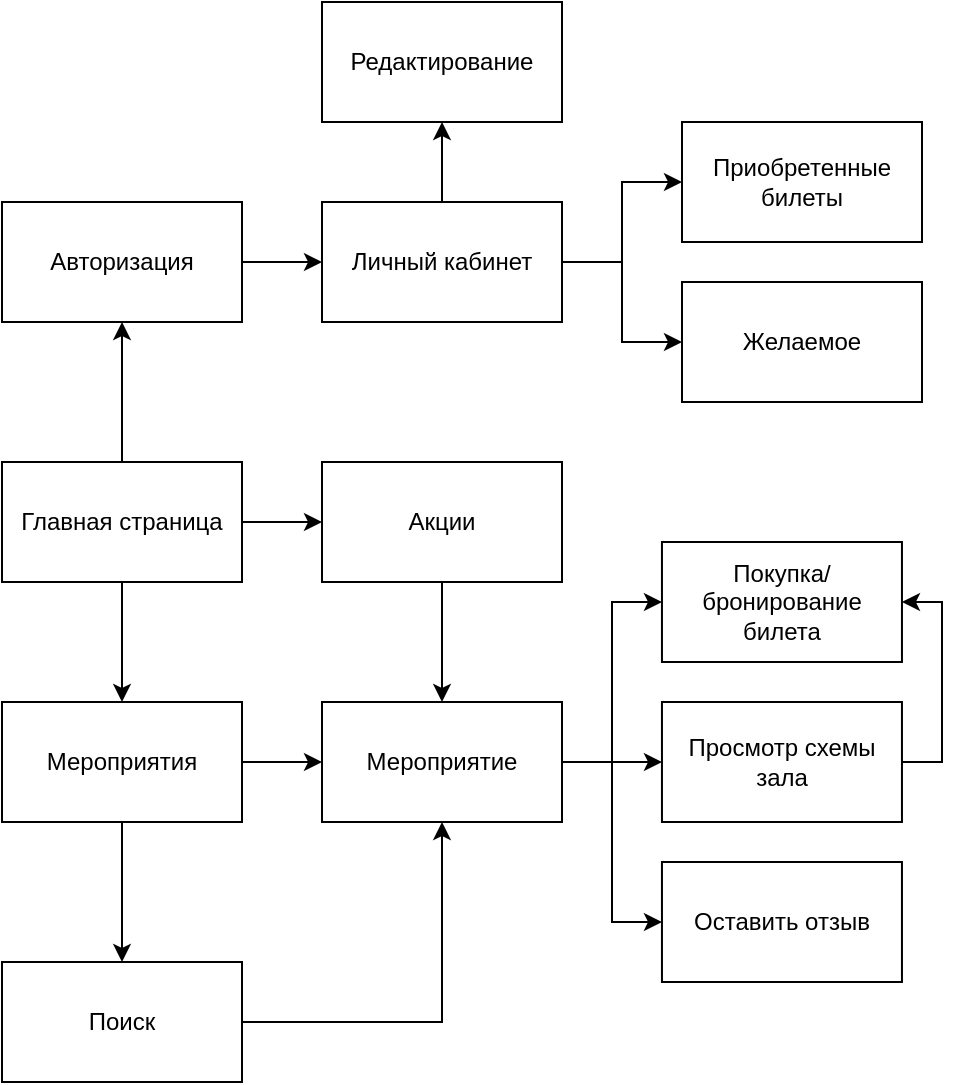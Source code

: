 <mxfile version="22.1.2" type="device">
  <diagram name="Страница — 1" id="I3ibwsfcRLccU0h-Jss8">
    <mxGraphModel dx="643" dy="833" grid="1" gridSize="10" guides="1" tooltips="1" connect="1" arrows="1" fold="1" page="1" pageScale="1" pageWidth="827" pageHeight="1169" math="0" shadow="0">
      <root>
        <mxCell id="0" />
        <mxCell id="1" parent="0" />
        <mxCell id="oOGNIqgAqaKnAAO6HUpm-18" value="" style="edgeStyle=orthogonalEdgeStyle;rounded=0;orthogonalLoop=1;jettySize=auto;html=1;" edge="1" parent="1" source="oOGNIqgAqaKnAAO6HUpm-5" target="oOGNIqgAqaKnAAO6HUpm-13">
          <mxGeometry relative="1" as="geometry" />
        </mxCell>
        <mxCell id="oOGNIqgAqaKnAAO6HUpm-21" value="" style="edgeStyle=orthogonalEdgeStyle;rounded=0;orthogonalLoop=1;jettySize=auto;html=1;" edge="1" parent="1" source="oOGNIqgAqaKnAAO6HUpm-5" target="oOGNIqgAqaKnAAO6HUpm-10">
          <mxGeometry relative="1" as="geometry" />
        </mxCell>
        <mxCell id="oOGNIqgAqaKnAAO6HUpm-33" style="edgeStyle=orthogonalEdgeStyle;rounded=0;orthogonalLoop=1;jettySize=auto;html=1;exitX=1;exitY=0.5;exitDx=0;exitDy=0;entryX=0;entryY=0.5;entryDx=0;entryDy=0;" edge="1" parent="1" source="oOGNIqgAqaKnAAO6HUpm-5" target="oOGNIqgAqaKnAAO6HUpm-32">
          <mxGeometry relative="1" as="geometry" />
        </mxCell>
        <mxCell id="oOGNIqgAqaKnAAO6HUpm-5" value="Главная страница" style="rounded=0;whiteSpace=wrap;html=1;" vertex="1" parent="1">
          <mxGeometry x="80" y="310" width="120" height="60" as="geometry" />
        </mxCell>
        <mxCell id="oOGNIqgAqaKnAAO6HUpm-22" value="" style="edgeStyle=orthogonalEdgeStyle;rounded=0;orthogonalLoop=1;jettySize=auto;html=1;" edge="1" parent="1" source="oOGNIqgAqaKnAAO6HUpm-10" target="oOGNIqgAqaKnAAO6HUpm-11">
          <mxGeometry relative="1" as="geometry" />
        </mxCell>
        <mxCell id="oOGNIqgAqaKnAAO6HUpm-10" value="Авторизация" style="rounded=0;whiteSpace=wrap;html=1;" vertex="1" parent="1">
          <mxGeometry x="80" y="180" width="120" height="60" as="geometry" />
        </mxCell>
        <mxCell id="oOGNIqgAqaKnAAO6HUpm-23" value="" style="edgeStyle=orthogonalEdgeStyle;rounded=0;orthogonalLoop=1;jettySize=auto;html=1;entryX=0;entryY=0.5;entryDx=0;entryDy=0;" edge="1" parent="1" source="oOGNIqgAqaKnAAO6HUpm-11" target="oOGNIqgAqaKnAAO6HUpm-12">
          <mxGeometry relative="1" as="geometry">
            <mxPoint x="400" y="170" as="targetPoint" />
          </mxGeometry>
        </mxCell>
        <mxCell id="oOGNIqgAqaKnAAO6HUpm-25" style="edgeStyle=orthogonalEdgeStyle;rounded=0;orthogonalLoop=1;jettySize=auto;html=1;exitX=1;exitY=0.5;exitDx=0;exitDy=0;entryX=0;entryY=0.5;entryDx=0;entryDy=0;" edge="1" parent="1" source="oOGNIqgAqaKnAAO6HUpm-11" target="oOGNIqgAqaKnAAO6HUpm-24">
          <mxGeometry relative="1" as="geometry">
            <mxPoint x="400" y="250" as="targetPoint" />
          </mxGeometry>
        </mxCell>
        <mxCell id="oOGNIqgAqaKnAAO6HUpm-37" style="edgeStyle=orthogonalEdgeStyle;rounded=0;orthogonalLoop=1;jettySize=auto;html=1;exitX=0.5;exitY=0;exitDx=0;exitDy=0;entryX=0.5;entryY=1;entryDx=0;entryDy=0;" edge="1" parent="1" source="oOGNIqgAqaKnAAO6HUpm-11" target="oOGNIqgAqaKnAAO6HUpm-36">
          <mxGeometry relative="1" as="geometry" />
        </mxCell>
        <mxCell id="oOGNIqgAqaKnAAO6HUpm-11" value="Личный кабинет" style="rounded=0;whiteSpace=wrap;html=1;" vertex="1" parent="1">
          <mxGeometry x="240" y="180" width="120" height="60" as="geometry" />
        </mxCell>
        <mxCell id="oOGNIqgAqaKnAAO6HUpm-12" value="Приобретенные билеты" style="rounded=0;whiteSpace=wrap;html=1;" vertex="1" parent="1">
          <mxGeometry x="420" y="140" width="120" height="60" as="geometry" />
        </mxCell>
        <mxCell id="oOGNIqgAqaKnAAO6HUpm-19" value="" style="edgeStyle=orthogonalEdgeStyle;rounded=0;orthogonalLoop=1;jettySize=auto;html=1;" edge="1" parent="1" source="oOGNIqgAqaKnAAO6HUpm-13" target="oOGNIqgAqaKnAAO6HUpm-16">
          <mxGeometry relative="1" as="geometry" />
        </mxCell>
        <mxCell id="oOGNIqgAqaKnAAO6HUpm-30" style="edgeStyle=orthogonalEdgeStyle;rounded=0;orthogonalLoop=1;jettySize=auto;html=1;exitX=1;exitY=0.5;exitDx=0;exitDy=0;entryX=0;entryY=0.5;entryDx=0;entryDy=0;" edge="1" parent="1" source="oOGNIqgAqaKnAAO6HUpm-13" target="oOGNIqgAqaKnAAO6HUpm-29">
          <mxGeometry relative="1" as="geometry">
            <mxPoint x="230" y="460.222" as="targetPoint" />
            <Array as="points" />
          </mxGeometry>
        </mxCell>
        <mxCell id="oOGNIqgAqaKnAAO6HUpm-13" value="Мероприятия" style="rounded=0;whiteSpace=wrap;html=1;" vertex="1" parent="1">
          <mxGeometry x="80" y="430" width="120" height="60" as="geometry" />
        </mxCell>
        <mxCell id="oOGNIqgAqaKnAAO6HUpm-14" value="Покупка/бронирование билета" style="rounded=0;whiteSpace=wrap;html=1;" vertex="1" parent="1">
          <mxGeometry x="409.98" y="350" width="120" height="60" as="geometry" />
        </mxCell>
        <mxCell id="oOGNIqgAqaKnAAO6HUpm-35" style="edgeStyle=orthogonalEdgeStyle;rounded=0;orthogonalLoop=1;jettySize=auto;html=1;exitX=1;exitY=0.5;exitDx=0;exitDy=0;entryX=0.5;entryY=1;entryDx=0;entryDy=0;" edge="1" parent="1" source="oOGNIqgAqaKnAAO6HUpm-16" target="oOGNIqgAqaKnAAO6HUpm-29">
          <mxGeometry relative="1" as="geometry" />
        </mxCell>
        <mxCell id="oOGNIqgAqaKnAAO6HUpm-16" value="Поиск" style="rounded=0;whiteSpace=wrap;html=1;" vertex="1" parent="1">
          <mxGeometry x="80" y="560" width="120" height="60" as="geometry" />
        </mxCell>
        <mxCell id="oOGNIqgAqaKnAAO6HUpm-24" value="Желаемое" style="rounded=0;whiteSpace=wrap;html=1;" vertex="1" parent="1">
          <mxGeometry x="420" y="220" width="120" height="60" as="geometry" />
        </mxCell>
        <mxCell id="oOGNIqgAqaKnAAO6HUpm-27" style="edgeStyle=orthogonalEdgeStyle;rounded=0;orthogonalLoop=1;jettySize=auto;html=1;entryX=1;entryY=0.5;entryDx=0;entryDy=0;" edge="1" parent="1" source="oOGNIqgAqaKnAAO6HUpm-26" target="oOGNIqgAqaKnAAO6HUpm-14">
          <mxGeometry relative="1" as="geometry">
            <Array as="points">
              <mxPoint x="549.98" y="460" />
              <mxPoint x="549.98" y="380" />
            </Array>
          </mxGeometry>
        </mxCell>
        <mxCell id="oOGNIqgAqaKnAAO6HUpm-26" value="Просмотр схемы зала" style="rounded=0;whiteSpace=wrap;html=1;" vertex="1" parent="1">
          <mxGeometry x="409.98" y="430" width="120" height="60" as="geometry" />
        </mxCell>
        <mxCell id="oOGNIqgAqaKnAAO6HUpm-39" style="edgeStyle=orthogonalEdgeStyle;rounded=0;orthogonalLoop=1;jettySize=auto;html=1;exitX=1;exitY=0.5;exitDx=0;exitDy=0;entryX=0;entryY=0.5;entryDx=0;entryDy=0;" edge="1" parent="1" source="oOGNIqgAqaKnAAO6HUpm-29" target="oOGNIqgAqaKnAAO6HUpm-14">
          <mxGeometry relative="1" as="geometry" />
        </mxCell>
        <mxCell id="oOGNIqgAqaKnAAO6HUpm-40" style="edgeStyle=orthogonalEdgeStyle;rounded=0;orthogonalLoop=1;jettySize=auto;html=1;exitX=1;exitY=0.5;exitDx=0;exitDy=0;entryX=0;entryY=0.5;entryDx=0;entryDy=0;" edge="1" parent="1" source="oOGNIqgAqaKnAAO6HUpm-29" target="oOGNIqgAqaKnAAO6HUpm-38">
          <mxGeometry relative="1" as="geometry" />
        </mxCell>
        <mxCell id="oOGNIqgAqaKnAAO6HUpm-41" style="edgeStyle=orthogonalEdgeStyle;rounded=0;orthogonalLoop=1;jettySize=auto;html=1;exitX=1;exitY=0.5;exitDx=0;exitDy=0;entryX=0;entryY=0.5;entryDx=0;entryDy=0;" edge="1" parent="1" source="oOGNIqgAqaKnAAO6HUpm-29" target="oOGNIqgAqaKnAAO6HUpm-26">
          <mxGeometry relative="1" as="geometry" />
        </mxCell>
        <mxCell id="oOGNIqgAqaKnAAO6HUpm-29" value="Мероприятие" style="rounded=0;whiteSpace=wrap;html=1;" vertex="1" parent="1">
          <mxGeometry x="240" y="430" width="120" height="60" as="geometry" />
        </mxCell>
        <mxCell id="oOGNIqgAqaKnAAO6HUpm-34" style="edgeStyle=orthogonalEdgeStyle;rounded=0;orthogonalLoop=1;jettySize=auto;html=1;exitX=0.5;exitY=1;exitDx=0;exitDy=0;entryX=0.5;entryY=0;entryDx=0;entryDy=0;" edge="1" parent="1" source="oOGNIqgAqaKnAAO6HUpm-32" target="oOGNIqgAqaKnAAO6HUpm-29">
          <mxGeometry relative="1" as="geometry" />
        </mxCell>
        <mxCell id="oOGNIqgAqaKnAAO6HUpm-32" value="Акции" style="rounded=0;whiteSpace=wrap;html=1;" vertex="1" parent="1">
          <mxGeometry x="240" y="310" width="120" height="60" as="geometry" />
        </mxCell>
        <mxCell id="oOGNIqgAqaKnAAO6HUpm-36" value="Редактирование" style="rounded=0;whiteSpace=wrap;html=1;" vertex="1" parent="1">
          <mxGeometry x="240" y="80" width="120" height="60" as="geometry" />
        </mxCell>
        <mxCell id="oOGNIqgAqaKnAAO6HUpm-38" value="Оставить отзыв" style="rounded=0;whiteSpace=wrap;html=1;" vertex="1" parent="1">
          <mxGeometry x="409.98" y="510" width="120" height="60" as="geometry" />
        </mxCell>
      </root>
    </mxGraphModel>
  </diagram>
</mxfile>
